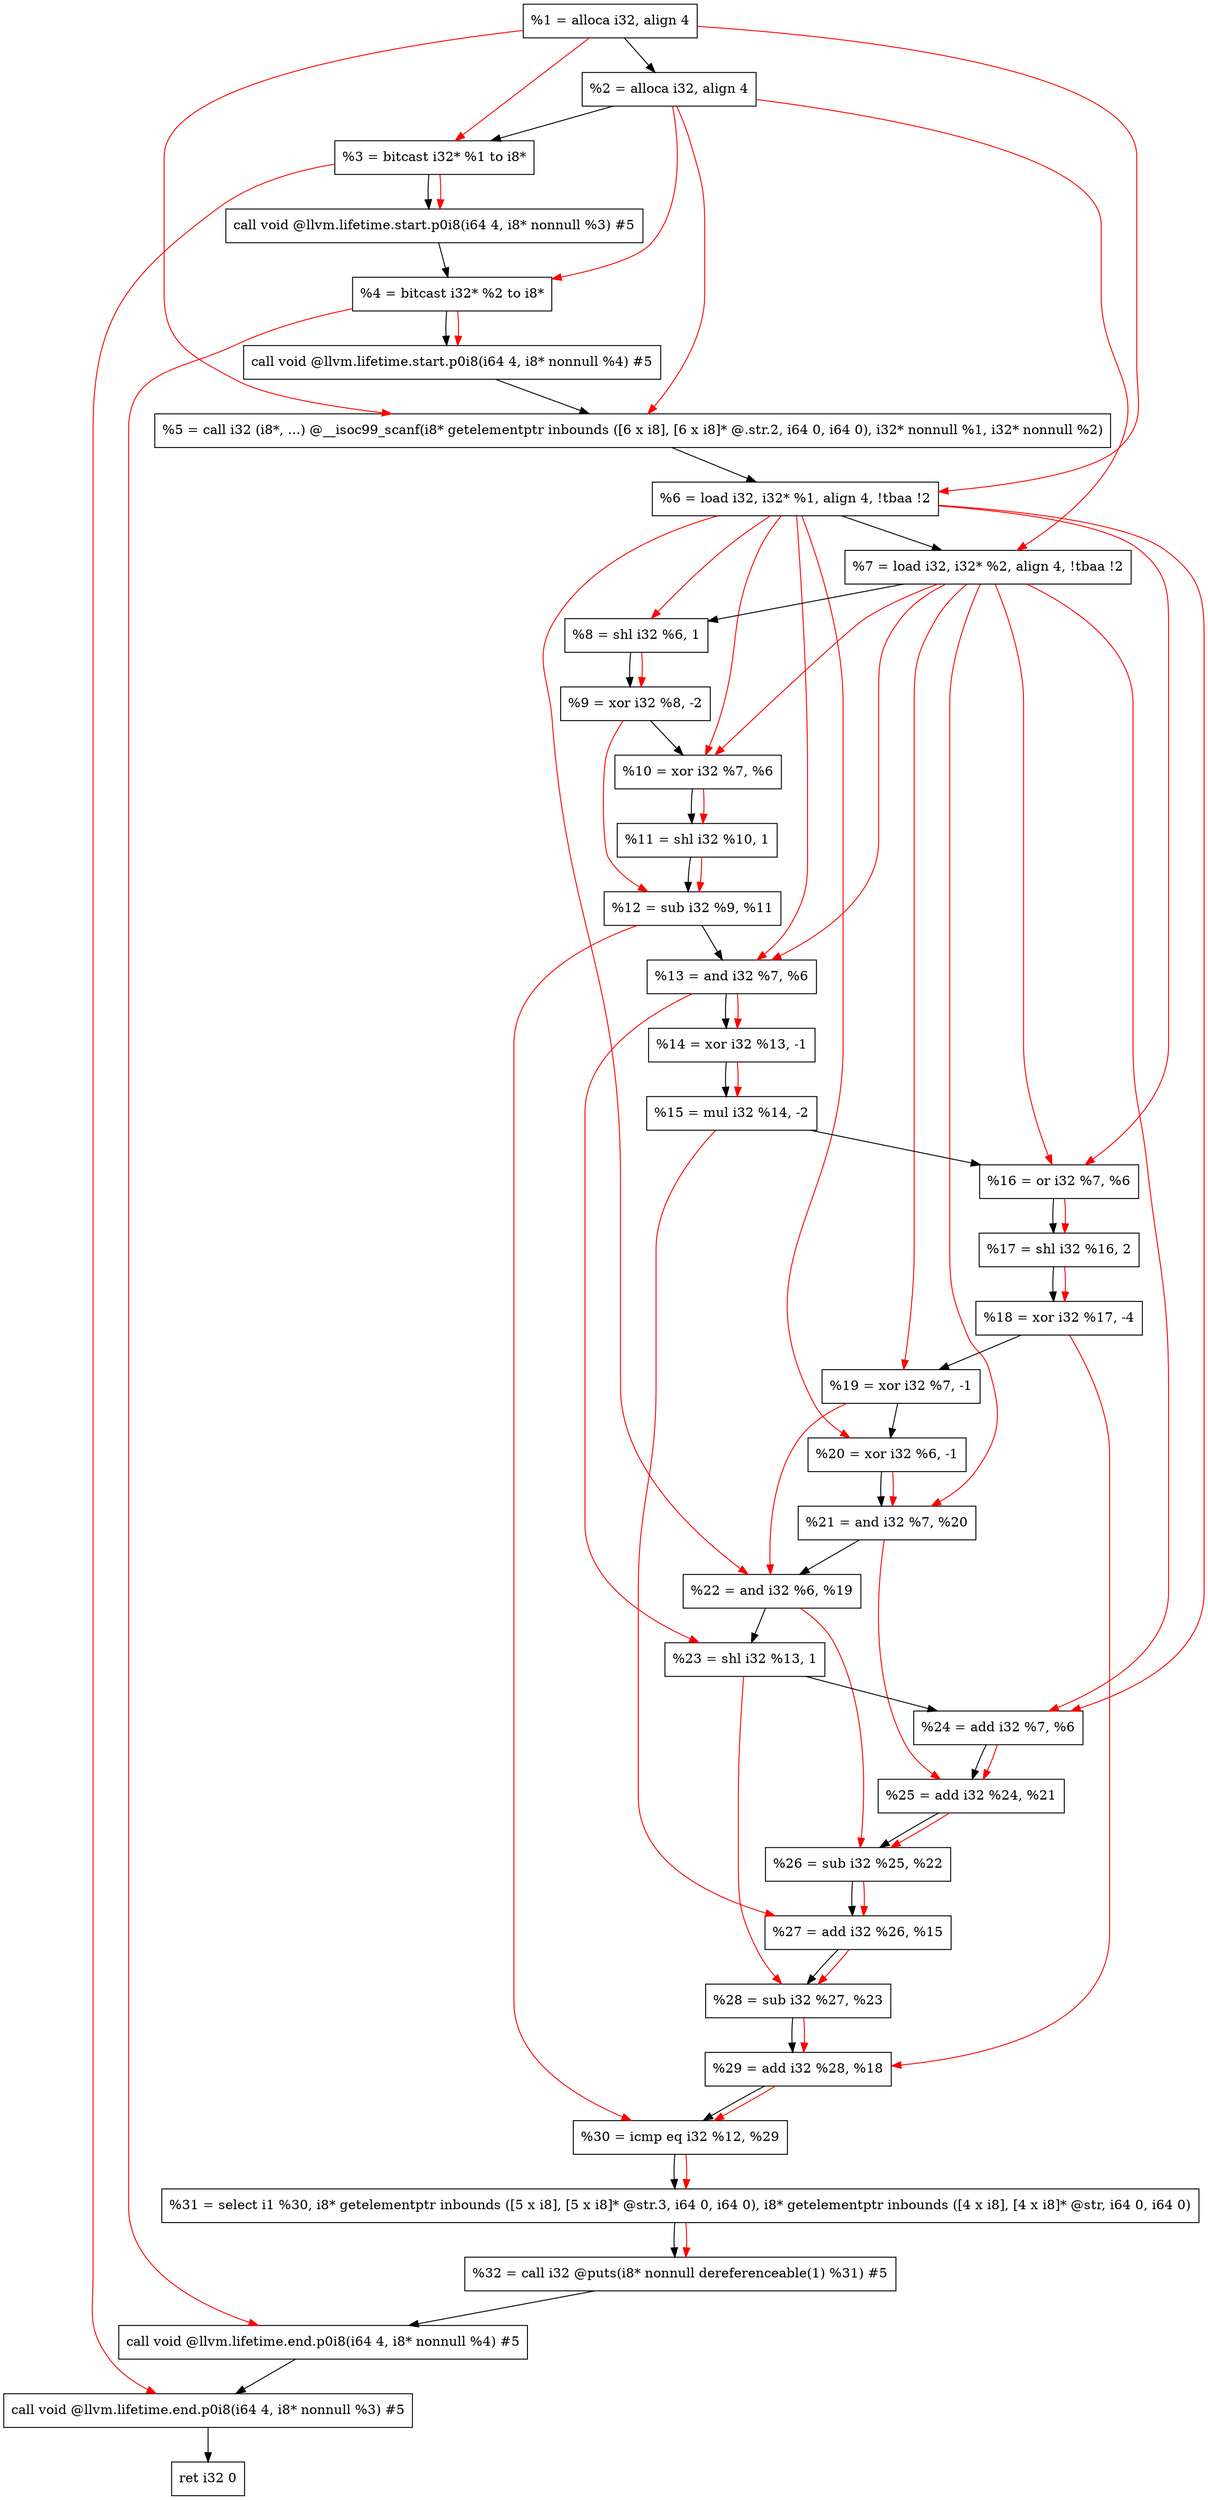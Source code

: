 digraph "DFG for'main' function" {
	Node0x23e0c88[shape=record, label="  %1 = alloca i32, align 4"];
	Node0x23e0d08[shape=record, label="  %2 = alloca i32, align 4"];
	Node0x23e0d98[shape=record, label="  %3 = bitcast i32* %1 to i8*"];
	Node0x23e11f8[shape=record, label="  call void @llvm.lifetime.start.p0i8(i64 4, i8* nonnull %3) #5"];
	Node0x23e12d8[shape=record, label="  %4 = bitcast i32* %2 to i8*"];
	Node0x23e13f8[shape=record, label="  call void @llvm.lifetime.start.p0i8(i64 4, i8* nonnull %4) #5"];
	Node0x23e1630[shape=record, label="  %5 = call i32 (i8*, ...) @__isoc99_scanf(i8* getelementptr inbounds ([6 x i8], [6 x i8]* @.str.2, i64 0, i64 0), i32* nonnull %1, i32* nonnull %2)"];
	Node0x23e16e8[shape=record, label="  %6 = load i32, i32* %1, align 4, !tbaa !2"];
	Node0x23e2658[shape=record, label="  %7 = load i32, i32* %2, align 4, !tbaa !2"];
	Node0x23e2ce0[shape=record, label="  %8 = shl i32 %6, 1"];
	Node0x23e2d50[shape=record, label="  %9 = xor i32 %8, -2"];
	Node0x23e2dc0[shape=record, label="  %10 = xor i32 %7, %6"];
	Node0x23e2e30[shape=record, label="  %11 = shl i32 %10, 1"];
	Node0x23e2ea0[shape=record, label="  %12 = sub i32 %9, %11"];
	Node0x23e2f10[shape=record, label="  %13 = and i32 %7, %6"];
	Node0x23e2f80[shape=record, label="  %14 = xor i32 %13, -1"];
	Node0x23e2ff0[shape=record, label="  %15 = mul i32 %14, -2"];
	Node0x23e3060[shape=record, label="  %16 = or i32 %7, %6"];
	Node0x23e30d0[shape=record, label="  %17 = shl i32 %16, 2"];
	Node0x23e3140[shape=record, label="  %18 = xor i32 %17, -4"];
	Node0x23e31b0[shape=record, label="  %19 = xor i32 %7, -1"];
	Node0x23e3220[shape=record, label="  %20 = xor i32 %6, -1"];
	Node0x23e3290[shape=record, label="  %21 = and i32 %7, %20"];
	Node0x23e3300[shape=record, label="  %22 = and i32 %6, %19"];
	Node0x23e3370[shape=record, label="  %23 = shl i32 %13, 1"];
	Node0x23e33e0[shape=record, label="  %24 = add i32 %7, %6"];
	Node0x23e3450[shape=record, label="  %25 = add i32 %24, %21"];
	Node0x23e34c0[shape=record, label="  %26 = sub i32 %25, %22"];
	Node0x23e3530[shape=record, label="  %27 = add i32 %26, %15"];
	Node0x23e35a0[shape=record, label="  %28 = sub i32 %27, %23"];
	Node0x23e3610[shape=record, label="  %29 = add i32 %28, %18"];
	Node0x23e3680[shape=record, label="  %30 = icmp eq i32 %12, %29"];
	Node0x23819d8[shape=record, label="  %31 = select i1 %30, i8* getelementptr inbounds ([5 x i8], [5 x i8]* @str.3, i64 0, i64 0), i8* getelementptr inbounds ([4 x i8], [4 x i8]* @str, i64 0, i64 0)"];
	Node0x23e3710[shape=record, label="  %32 = call i32 @puts(i8* nonnull dereferenceable(1) %31) #5"];
	Node0x23e3b78[shape=record, label="  call void @llvm.lifetime.end.p0i8(i64 4, i8* nonnull %4) #5"];
	Node0x23e3cd8[shape=record, label="  call void @llvm.lifetime.end.p0i8(i64 4, i8* nonnull %3) #5"];
	Node0x23e3d98[shape=record, label="  ret i32 0"];
	Node0x23e0c88 -> Node0x23e0d08;
	Node0x23e0d08 -> Node0x23e0d98;
	Node0x23e0d98 -> Node0x23e11f8;
	Node0x23e11f8 -> Node0x23e12d8;
	Node0x23e12d8 -> Node0x23e13f8;
	Node0x23e13f8 -> Node0x23e1630;
	Node0x23e1630 -> Node0x23e16e8;
	Node0x23e16e8 -> Node0x23e2658;
	Node0x23e2658 -> Node0x23e2ce0;
	Node0x23e2ce0 -> Node0x23e2d50;
	Node0x23e2d50 -> Node0x23e2dc0;
	Node0x23e2dc0 -> Node0x23e2e30;
	Node0x23e2e30 -> Node0x23e2ea0;
	Node0x23e2ea0 -> Node0x23e2f10;
	Node0x23e2f10 -> Node0x23e2f80;
	Node0x23e2f80 -> Node0x23e2ff0;
	Node0x23e2ff0 -> Node0x23e3060;
	Node0x23e3060 -> Node0x23e30d0;
	Node0x23e30d0 -> Node0x23e3140;
	Node0x23e3140 -> Node0x23e31b0;
	Node0x23e31b0 -> Node0x23e3220;
	Node0x23e3220 -> Node0x23e3290;
	Node0x23e3290 -> Node0x23e3300;
	Node0x23e3300 -> Node0x23e3370;
	Node0x23e3370 -> Node0x23e33e0;
	Node0x23e33e0 -> Node0x23e3450;
	Node0x23e3450 -> Node0x23e34c0;
	Node0x23e34c0 -> Node0x23e3530;
	Node0x23e3530 -> Node0x23e35a0;
	Node0x23e35a0 -> Node0x23e3610;
	Node0x23e3610 -> Node0x23e3680;
	Node0x23e3680 -> Node0x23819d8;
	Node0x23819d8 -> Node0x23e3710;
	Node0x23e3710 -> Node0x23e3b78;
	Node0x23e3b78 -> Node0x23e3cd8;
	Node0x23e3cd8 -> Node0x23e3d98;
edge [color=red]
	Node0x23e0c88 -> Node0x23e0d98;
	Node0x23e0d98 -> Node0x23e11f8;
	Node0x23e0d08 -> Node0x23e12d8;
	Node0x23e12d8 -> Node0x23e13f8;
	Node0x23e0c88 -> Node0x23e1630;
	Node0x23e0d08 -> Node0x23e1630;
	Node0x23e0c88 -> Node0x23e16e8;
	Node0x23e0d08 -> Node0x23e2658;
	Node0x23e16e8 -> Node0x23e2ce0;
	Node0x23e2ce0 -> Node0x23e2d50;
	Node0x23e2658 -> Node0x23e2dc0;
	Node0x23e16e8 -> Node0x23e2dc0;
	Node0x23e2dc0 -> Node0x23e2e30;
	Node0x23e2d50 -> Node0x23e2ea0;
	Node0x23e2e30 -> Node0x23e2ea0;
	Node0x23e2658 -> Node0x23e2f10;
	Node0x23e16e8 -> Node0x23e2f10;
	Node0x23e2f10 -> Node0x23e2f80;
	Node0x23e2f80 -> Node0x23e2ff0;
	Node0x23e2658 -> Node0x23e3060;
	Node0x23e16e8 -> Node0x23e3060;
	Node0x23e3060 -> Node0x23e30d0;
	Node0x23e30d0 -> Node0x23e3140;
	Node0x23e2658 -> Node0x23e31b0;
	Node0x23e16e8 -> Node0x23e3220;
	Node0x23e2658 -> Node0x23e3290;
	Node0x23e3220 -> Node0x23e3290;
	Node0x23e16e8 -> Node0x23e3300;
	Node0x23e31b0 -> Node0x23e3300;
	Node0x23e2f10 -> Node0x23e3370;
	Node0x23e2658 -> Node0x23e33e0;
	Node0x23e16e8 -> Node0x23e33e0;
	Node0x23e33e0 -> Node0x23e3450;
	Node0x23e3290 -> Node0x23e3450;
	Node0x23e3450 -> Node0x23e34c0;
	Node0x23e3300 -> Node0x23e34c0;
	Node0x23e34c0 -> Node0x23e3530;
	Node0x23e2ff0 -> Node0x23e3530;
	Node0x23e3530 -> Node0x23e35a0;
	Node0x23e3370 -> Node0x23e35a0;
	Node0x23e35a0 -> Node0x23e3610;
	Node0x23e3140 -> Node0x23e3610;
	Node0x23e2ea0 -> Node0x23e3680;
	Node0x23e3610 -> Node0x23e3680;
	Node0x23e3680 -> Node0x23819d8;
	Node0x23819d8 -> Node0x23e3710;
	Node0x23e12d8 -> Node0x23e3b78;
	Node0x23e0d98 -> Node0x23e3cd8;
}
